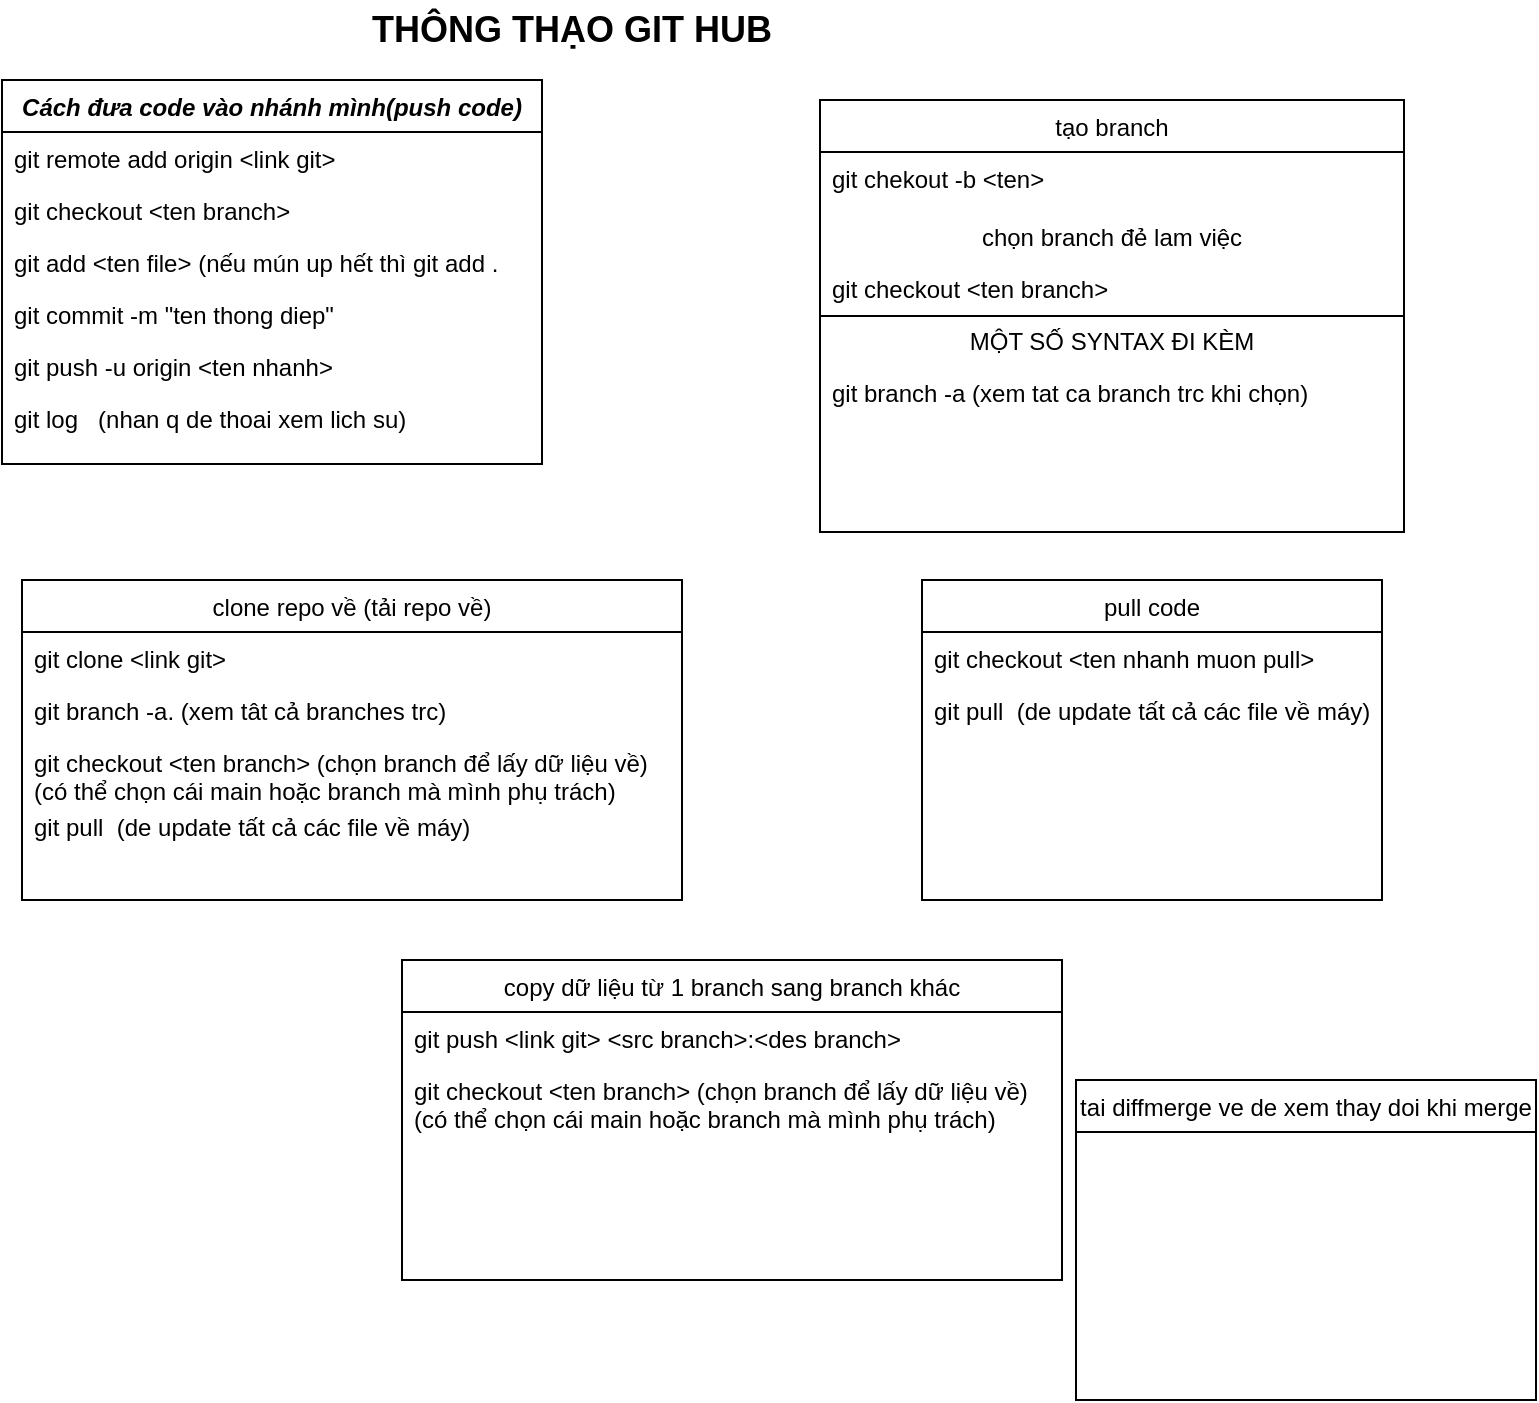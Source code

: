 <mxfile version="20.8.20" type="github"><diagram id="C5RBs43oDa-KdzZeNtuy" name="Page-1"><mxGraphModel dx="954" dy="648" grid="1" gridSize="10" guides="1" tooltips="1" connect="1" arrows="1" fold="1" page="1" pageScale="1" pageWidth="827" pageHeight="1169" math="0" shadow="0"><root><mxCell id="WIyWlLk6GJQsqaUBKTNV-0"/><mxCell id="WIyWlLk6GJQsqaUBKTNV-1" parent="WIyWlLk6GJQsqaUBKTNV-0"/><mxCell id="zkfFHV4jXpPFQw0GAbJ--0" value="Cách đưa code vào nhánh mình(push code)" style="swimlane;fontStyle=3;align=center;verticalAlign=top;childLayout=stackLayout;horizontal=1;startSize=26;horizontalStack=0;resizeParent=1;resizeLast=0;collapsible=1;marginBottom=0;rounded=0;shadow=0;strokeWidth=1;" parent="WIyWlLk6GJQsqaUBKTNV-1" vertex="1"><mxGeometry x="60" y="60" width="270" height="192" as="geometry"><mxRectangle x="230" y="140" width="160" height="26" as="alternateBounds"/></mxGeometry></mxCell><mxCell id="zkfFHV4jXpPFQw0GAbJ--1" value="git remote add origin &lt;link git&gt;" style="text;align=left;verticalAlign=top;spacingLeft=4;spacingRight=4;overflow=hidden;rotatable=0;points=[[0,0.5],[1,0.5]];portConstraint=eastwest;" parent="zkfFHV4jXpPFQw0GAbJ--0" vertex="1"><mxGeometry y="26" width="270" height="26" as="geometry"/></mxCell><mxCell id="zkfFHV4jXpPFQw0GAbJ--2" value="git checkout &lt;ten branch&gt;" style="text;align=left;verticalAlign=top;spacingLeft=4;spacingRight=4;overflow=hidden;rotatable=0;points=[[0,0.5],[1,0.5]];portConstraint=eastwest;rounded=0;shadow=0;html=0;" parent="zkfFHV4jXpPFQw0GAbJ--0" vertex="1"><mxGeometry y="52" width="270" height="26" as="geometry"/></mxCell><mxCell id="zkfFHV4jXpPFQw0GAbJ--3" value="git add &lt;ten file&gt; (nếu mún up hết thì git add ." style="text;align=left;verticalAlign=top;spacingLeft=4;spacingRight=4;overflow=hidden;rotatable=0;points=[[0,0.5],[1,0.5]];portConstraint=eastwest;rounded=0;shadow=0;html=0;" parent="zkfFHV4jXpPFQw0GAbJ--0" vertex="1"><mxGeometry y="78" width="270" height="26" as="geometry"/></mxCell><mxCell id="5jsUUFeDzPT7m-9ndsY9-2" value="git commit -m &quot;ten thong diep&quot;&#10;" style="text;align=left;verticalAlign=top;spacingLeft=4;spacingRight=4;overflow=hidden;rotatable=0;points=[[0,0.5],[1,0.5]];portConstraint=eastwest;rounded=0;shadow=0;html=0;" parent="zkfFHV4jXpPFQw0GAbJ--0" vertex="1"><mxGeometry y="104" width="270" height="26" as="geometry"/></mxCell><mxCell id="5jsUUFeDzPT7m-9ndsY9-3" value="git push -u origin &lt;ten nhanh&gt;&#10;" style="text;align=left;verticalAlign=top;spacingLeft=4;spacingRight=4;overflow=hidden;rotatable=0;points=[[0,0.5],[1,0.5]];portConstraint=eastwest;rounded=0;shadow=0;html=0;" parent="zkfFHV4jXpPFQw0GAbJ--0" vertex="1"><mxGeometry y="130" width="270" height="26" as="geometry"/></mxCell><mxCell id="5jsUUFeDzPT7m-9ndsY9-4" value="git log   (nhan q de thoai xem lich su)" style="text;align=left;verticalAlign=top;spacingLeft=4;spacingRight=4;overflow=hidden;rotatable=0;points=[[0,0.5],[1,0.5]];portConstraint=eastwest;rounded=0;shadow=0;html=0;" parent="zkfFHV4jXpPFQw0GAbJ--0" vertex="1"><mxGeometry y="156" width="270" height="26" as="geometry"/></mxCell><mxCell id="zkfFHV4jXpPFQw0GAbJ--13" value="pull code" style="swimlane;fontStyle=0;align=center;verticalAlign=top;childLayout=stackLayout;horizontal=1;startSize=26;horizontalStack=0;resizeParent=1;resizeLast=0;collapsible=1;marginBottom=0;rounded=0;shadow=0;strokeWidth=1;" parent="WIyWlLk6GJQsqaUBKTNV-1" vertex="1"><mxGeometry x="520" y="310" width="230" height="160" as="geometry"><mxRectangle x="340" y="380" width="170" height="26" as="alternateBounds"/></mxGeometry></mxCell><mxCell id="zkfFHV4jXpPFQw0GAbJ--14" value="git checkout &lt;ten nhanh muon pull&gt;" style="text;align=left;verticalAlign=top;spacingLeft=4;spacingRight=4;overflow=hidden;rotatable=0;points=[[0,0.5],[1,0.5]];portConstraint=eastwest;" parent="zkfFHV4jXpPFQw0GAbJ--13" vertex="1"><mxGeometry y="26" width="230" height="26" as="geometry"/></mxCell><mxCell id="5jsUUFeDzPT7m-9ndsY9-8" value="git pull  (de update tất cả các file về máy)" style="text;align=left;verticalAlign=top;spacingLeft=4;spacingRight=4;overflow=hidden;rotatable=0;points=[[0,0.5],[1,0.5]];portConstraint=eastwest;" parent="zkfFHV4jXpPFQw0GAbJ--13" vertex="1"><mxGeometry y="52" width="230" height="26" as="geometry"/></mxCell><mxCell id="zkfFHV4jXpPFQw0GAbJ--17" value="tạo branch" style="swimlane;fontStyle=0;align=center;verticalAlign=top;childLayout=stackLayout;horizontal=1;startSize=26;horizontalStack=0;resizeParent=1;resizeLast=0;collapsible=1;marginBottom=0;rounded=0;shadow=0;strokeWidth=1;" parent="WIyWlLk6GJQsqaUBKTNV-1" vertex="1"><mxGeometry x="469" y="70" width="292" height="216" as="geometry"><mxRectangle x="550" y="140" width="160" height="26" as="alternateBounds"/></mxGeometry></mxCell><mxCell id="zkfFHV4jXpPFQw0GAbJ--18" value="git chekout -b &lt;ten&gt;" style="text;align=left;verticalAlign=top;spacingLeft=4;spacingRight=4;overflow=hidden;rotatable=0;points=[[0,0.5],[1,0.5]];portConstraint=eastwest;" parent="zkfFHV4jXpPFQw0GAbJ--17" vertex="1"><mxGeometry y="26" width="292" height="26" as="geometry"/></mxCell><mxCell id="5jsUUFeDzPT7m-9ndsY9-5" value="chọn branch đẻ lam việc" style="text;align=center;verticalAlign=bottom;spacingLeft=4;spacingRight=4;overflow=hidden;rotatable=0;points=[[0,0.5],[1,0.5]];portConstraint=eastwest;" parent="zkfFHV4jXpPFQw0GAbJ--17" vertex="1"><mxGeometry y="52" width="292" height="26" as="geometry"/></mxCell><mxCell id="5jsUUFeDzPT7m-9ndsY9-6" value="git checkout &lt;ten branch&gt;" style="text;align=left;verticalAlign=bottom;spacingLeft=4;spacingRight=4;overflow=hidden;rotatable=0;points=[[0,0.5],[1,0.5]];portConstraint=eastwest;" parent="zkfFHV4jXpPFQw0GAbJ--17" vertex="1"><mxGeometry y="78" width="292" height="26" as="geometry"/></mxCell><mxCell id="5jsUUFeDzPT7m-9ndsY9-10" value="MỘT SỐ SYNTAX ĐI KÈM" style="text;align=center;verticalAlign=bottom;spacingLeft=4;spacingRight=4;overflow=hidden;rotatable=0;points=[[0,0.5],[1,0.5]];portConstraint=eastwest;" parent="zkfFHV4jXpPFQw0GAbJ--17" vertex="1"><mxGeometry y="104" width="292" height="26" as="geometry"/></mxCell><mxCell id="5jsUUFeDzPT7m-9ndsY9-11" value="git branch -a (xem tat ca branch trc khi chọn)" style="text;align=left;verticalAlign=bottom;spacingLeft=4;spacingRight=4;overflow=hidden;rotatable=0;points=[[0,0.5],[1,0.5]];portConstraint=eastwest;" parent="zkfFHV4jXpPFQw0GAbJ--17" vertex="1"><mxGeometry y="130" width="292" height="26" as="geometry"/></mxCell><mxCell id="5jsUUFeDzPT7m-9ndsY9-0" value="&lt;font style=&quot;font-size: 18px;&quot;&gt;&lt;b&gt;THÔNG THẠO GIT HUB&lt;/b&gt;&lt;/font&gt;" style="text;html=1;strokeColor=none;fillColor=none;align=center;verticalAlign=middle;whiteSpace=wrap;rounded=0;" parent="WIyWlLk6GJQsqaUBKTNV-1" vertex="1"><mxGeometry x="210" y="20" width="270" height="30" as="geometry"/></mxCell><mxCell id="5jsUUFeDzPT7m-9ndsY9-9" value="" style="endArrow=none;html=1;rounded=0;fontSize=18;entryX=1;entryY=0.5;entryDx=0;entryDy=0;exitX=0;exitY=0.5;exitDx=0;exitDy=0;" parent="WIyWlLk6GJQsqaUBKTNV-1" source="zkfFHV4jXpPFQw0GAbJ--17" target="zkfFHV4jXpPFQw0GAbJ--17" edge="1"><mxGeometry width="50" height="50" relative="1" as="geometry"><mxPoint x="390" y="320" as="sourcePoint"/><mxPoint x="440" y="270" as="targetPoint"/></mxGeometry></mxCell><mxCell id="5jsUUFeDzPT7m-9ndsY9-13" value="clone repo về (tải repo về)" style="swimlane;fontStyle=0;align=center;verticalAlign=top;childLayout=stackLayout;horizontal=1;startSize=26;horizontalStack=0;resizeParent=1;resizeLast=0;collapsible=1;marginBottom=0;rounded=0;shadow=0;strokeWidth=1;" parent="WIyWlLk6GJQsqaUBKTNV-1" vertex="1"><mxGeometry x="70" y="310" width="330" height="160" as="geometry"><mxRectangle x="340" y="380" width="170" height="26" as="alternateBounds"/></mxGeometry></mxCell><mxCell id="5jsUUFeDzPT7m-9ndsY9-14" value="git clone &lt;link git&gt;" style="text;align=left;verticalAlign=top;spacingLeft=4;spacingRight=4;overflow=hidden;rotatable=0;points=[[0,0.5],[1,0.5]];portConstraint=eastwest;" parent="5jsUUFeDzPT7m-9ndsY9-13" vertex="1"><mxGeometry y="26" width="330" height="26" as="geometry"/></mxCell><mxCell id="5jsUUFeDzPT7m-9ndsY9-15" value="git branch -a. (xem tât cả branches trc)" style="text;align=left;verticalAlign=top;spacingLeft=4;spacingRight=4;overflow=hidden;rotatable=0;points=[[0,0.5],[1,0.5]];portConstraint=eastwest;" parent="5jsUUFeDzPT7m-9ndsY9-13" vertex="1"><mxGeometry y="52" width="330" height="26" as="geometry"/></mxCell><mxCell id="5jsUUFeDzPT7m-9ndsY9-17" value="git checkout &lt;ten branch&gt; (chọn branch để lấy dữ liệu về)&#10;(có thể chọn cái main hoặc branch mà mình phụ trách)" style="text;align=left;verticalAlign=top;spacingLeft=4;spacingRight=4;overflow=hidden;rotatable=0;points=[[0,0.5],[1,0.5]];portConstraint=eastwest;" parent="5jsUUFeDzPT7m-9ndsY9-13" vertex="1"><mxGeometry y="78" width="330" height="32" as="geometry"/></mxCell><mxCell id="5jsUUFeDzPT7m-9ndsY9-18" value="git pull  (de update tất cả các file về máy)" style="text;align=left;verticalAlign=top;spacingLeft=4;spacingRight=4;overflow=hidden;rotatable=0;points=[[0,0.5],[1,0.5]];portConstraint=eastwest;" parent="5jsUUFeDzPT7m-9ndsY9-13" vertex="1"><mxGeometry y="110" width="330" height="26" as="geometry"/></mxCell><mxCell id="5jsUUFeDzPT7m-9ndsY9-19" value="copy dữ liệu từ 1 branch sang branch khác" style="swimlane;fontStyle=0;align=center;verticalAlign=top;childLayout=stackLayout;horizontal=1;startSize=26;horizontalStack=0;resizeParent=1;resizeLast=0;collapsible=1;marginBottom=0;rounded=0;shadow=0;strokeWidth=1;" parent="WIyWlLk6GJQsqaUBKTNV-1" vertex="1"><mxGeometry x="260" y="500" width="330" height="160" as="geometry"><mxRectangle x="340" y="380" width="170" height="26" as="alternateBounds"/></mxGeometry></mxCell><mxCell id="5jsUUFeDzPT7m-9ndsY9-20" value="git push &lt;link git&gt; &lt;src branch&gt;:&lt;des branch&gt;" style="text;align=left;verticalAlign=top;spacingLeft=4;spacingRight=4;overflow=hidden;rotatable=0;points=[[0,0.5],[1,0.5]];portConstraint=eastwest;" parent="5jsUUFeDzPT7m-9ndsY9-19" vertex="1"><mxGeometry y="26" width="330" height="26" as="geometry"/></mxCell><mxCell id="5jsUUFeDzPT7m-9ndsY9-22" value="git checkout &lt;ten branch&gt; (chọn branch để lấy dữ liệu về)&#10;(có thể chọn cái main hoặc branch mà mình phụ trách)" style="text;align=left;verticalAlign=top;spacingLeft=4;spacingRight=4;overflow=hidden;rotatable=0;points=[[0,0.5],[1,0.5]];portConstraint=eastwest;" parent="5jsUUFeDzPT7m-9ndsY9-19" vertex="1"><mxGeometry y="52" width="330" height="32" as="geometry"/></mxCell><mxCell id="WISQdxLuv1rc1YvgutMX-0" value="tai diffmerge ve de xem thay doi khi merge" style="swimlane;fontStyle=0;align=center;verticalAlign=top;childLayout=stackLayout;horizontal=1;startSize=26;horizontalStack=0;resizeParent=1;resizeLast=0;collapsible=1;marginBottom=0;rounded=0;shadow=0;strokeWidth=1;" vertex="1" parent="WIyWlLk6GJQsqaUBKTNV-1"><mxGeometry x="597" y="560" width="230" height="160" as="geometry"><mxRectangle x="340" y="380" width="170" height="26" as="alternateBounds"/></mxGeometry></mxCell></root></mxGraphModel></diagram></mxfile>